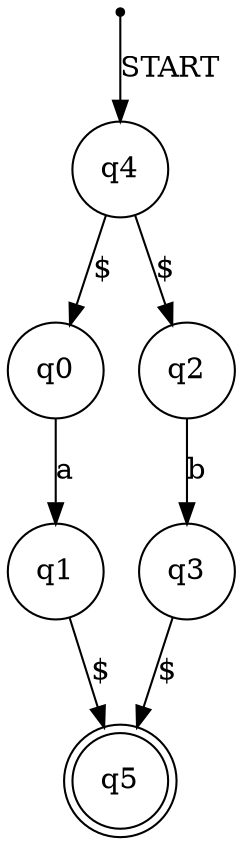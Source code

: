 digraph nfa{
node[shape = point] START
node[shape = circle] q0 q1 q2 q3 q4 
node[shape = doublecircle] q5
START -> q4[label = START]
q4 -> q0[label = "$"]
q4 -> q2[label = "$"]
q2 -> q3[label = "b"]
q3 -> q5[label = "$"]
q0 -> q1[label = "a"]
q1 -> q5[label = "$"]
}
